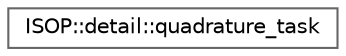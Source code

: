 digraph "Graphical Class Hierarchy"
{
 // LATEX_PDF_SIZE
  bgcolor="transparent";
  edge [fontname=Helvetica,fontsize=10,labelfontname=Helvetica,labelfontsize=10];
  node [fontname=Helvetica,fontsize=10,shape=box,height=0.2,width=0.4];
  rankdir="LR";
  Node0 [id="Node000000",label="ISOP::detail::quadrature_task",height=0.2,width=0.4,color="grey40", fillcolor="white", style="filled",URL="$struct_i_s_o_p_1_1detail_1_1quadrature__task.html",tooltip="Subdivided area in quadrature with value and error estimate."];
}
